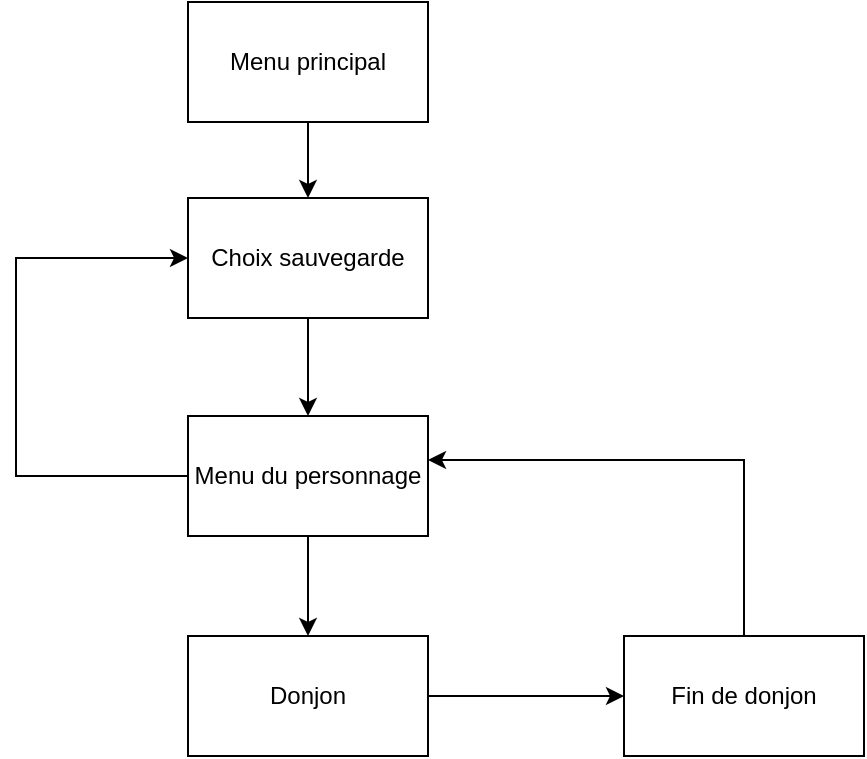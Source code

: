 <mxfile version="14.6.13" type="device"><diagram id="WUBpv2WHIC-Y0R50tLYM" name="Page-1"><mxGraphModel dx="1422" dy="822" grid="0" gridSize="10" guides="1" tooltips="1" connect="1" arrows="1" fold="1" page="1" pageScale="1" pageWidth="827" pageHeight="1169" math="0" shadow="0"><root><mxCell id="0"/><mxCell id="1" parent="0"/><mxCell id="6yeGn6Vcs9NYafi8Xfgj-14" style="edgeStyle=orthogonalEdgeStyle;rounded=0;orthogonalLoop=1;jettySize=auto;html=1;" edge="1" parent="1" source="6yeGn6Vcs9NYafi8Xfgj-1" target="6yeGn6Vcs9NYafi8Xfgj-13"><mxGeometry relative="1" as="geometry"/></mxCell><mxCell id="6yeGn6Vcs9NYafi8Xfgj-1" value="Menu principal" style="rounded=0;whiteSpace=wrap;html=1;" vertex="1" parent="1"><mxGeometry x="136" y="23" width="120" height="60" as="geometry"/></mxCell><mxCell id="6yeGn6Vcs9NYafi8Xfgj-6" style="edgeStyle=orthogonalEdgeStyle;rounded=0;orthogonalLoop=1;jettySize=auto;html=1;" edge="1" parent="1" source="6yeGn6Vcs9NYafi8Xfgj-2" target="6yeGn6Vcs9NYafi8Xfgj-5"><mxGeometry relative="1" as="geometry"/></mxCell><mxCell id="6yeGn6Vcs9NYafi8Xfgj-30" style="edgeStyle=orthogonalEdgeStyle;rounded=0;orthogonalLoop=1;jettySize=auto;html=1;" edge="1" parent="1" source="6yeGn6Vcs9NYafi8Xfgj-2" target="6yeGn6Vcs9NYafi8Xfgj-13"><mxGeometry relative="1" as="geometry"><Array as="points"><mxPoint x="50" y="260"/><mxPoint x="50" y="151"/></Array></mxGeometry></mxCell><mxCell id="6yeGn6Vcs9NYafi8Xfgj-2" value="Menu du personnage" style="rounded=0;whiteSpace=wrap;html=1;" vertex="1" parent="1"><mxGeometry x="136" y="230" width="120" height="60" as="geometry"/></mxCell><mxCell id="6yeGn6Vcs9NYafi8Xfgj-7" style="edgeStyle=orthogonalEdgeStyle;rounded=0;orthogonalLoop=1;jettySize=auto;html=1;" edge="1" parent="1" source="6yeGn6Vcs9NYafi8Xfgj-5" target="6yeGn6Vcs9NYafi8Xfgj-8"><mxGeometry relative="1" as="geometry"><mxPoint x="330" y="350" as="targetPoint"/></mxGeometry></mxCell><mxCell id="6yeGn6Vcs9NYafi8Xfgj-5" value="Donjon" style="rounded=0;whiteSpace=wrap;html=1;" vertex="1" parent="1"><mxGeometry x="136" y="340" width="120" height="60" as="geometry"/></mxCell><mxCell id="6yeGn6Vcs9NYafi8Xfgj-11" style="edgeStyle=orthogonalEdgeStyle;rounded=0;orthogonalLoop=1;jettySize=auto;html=1;" edge="1" parent="1" source="6yeGn6Vcs9NYafi8Xfgj-8" target="6yeGn6Vcs9NYafi8Xfgj-2"><mxGeometry relative="1" as="geometry"><Array as="points"><mxPoint x="414" y="252"/></Array></mxGeometry></mxCell><mxCell id="6yeGn6Vcs9NYafi8Xfgj-8" value="Fin de donjon" style="rounded=0;whiteSpace=wrap;html=1;" vertex="1" parent="1"><mxGeometry x="354" y="340" width="120" height="60" as="geometry"/></mxCell><mxCell id="6yeGn6Vcs9NYafi8Xfgj-15" style="edgeStyle=orthogonalEdgeStyle;rounded=0;orthogonalLoop=1;jettySize=auto;html=1;" edge="1" parent="1" source="6yeGn6Vcs9NYafi8Xfgj-13" target="6yeGn6Vcs9NYafi8Xfgj-2"><mxGeometry relative="1" as="geometry"/></mxCell><mxCell id="6yeGn6Vcs9NYafi8Xfgj-13" value="Choix sauvegarde" style="rounded=0;whiteSpace=wrap;html=1;" vertex="1" parent="1"><mxGeometry x="136" y="121" width="120" height="60" as="geometry"/></mxCell></root></mxGraphModel></diagram></mxfile>